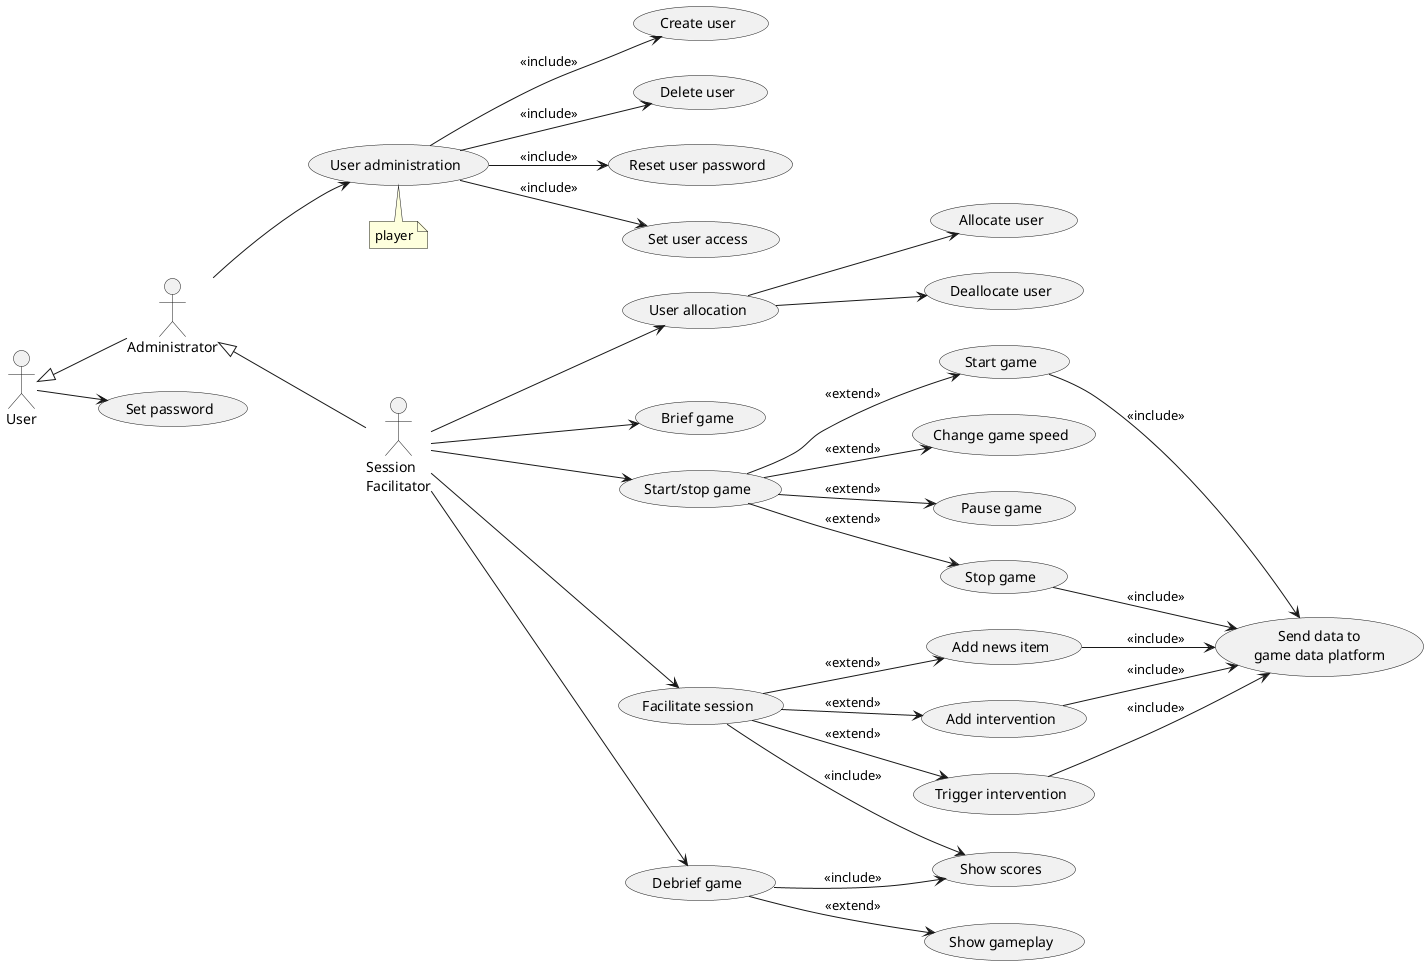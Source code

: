 @startuml
left to right direction

"Session\nFacilitator" as SF
User <|-- Administrator
Administrator <|-- SF

User --> (Set password)

Administrator --> (User administration)
note bottom
  player
end note

(User administration) --> (Create user) : << include >>
(User administration) --> (Delete user) : << include >>
(User administration) --> (Reset user password) : << include >>
(User administration) --> (Set user access) : << include >>

SF --> (User allocation)
(User allocation) --> (Allocate user)
(User allocation) --> (Deallocate user)

SF --> (Brief game)

SF --> (Start/stop game)
(Start/stop game) --> (Start game) : << extend >>
(Start/stop game) --> (Change game speed) : << extend >>
(Start/stop game) --> (Pause game) : << extend >>
(Start/stop game) --> (Stop game) : << extend >>

SF --> (Facilitate session)
(Facilitate session) --> (Add news item) : << extend >>
(Facilitate session) --> (Add intervention) : << extend >>
(Facilitate session) --> (Trigger intervention) : << extend >>
(Facilitate session) --> (Show scores) : << include >>

(Start game) --> (Send data to\ngame data platform) : << include >>
(Add news item) --> (Send data to\ngame data platform) : << include >>
(Add intervention) --> (Send data to\ngame data platform) : << include >>
(Trigger intervention) --> (Send data to\ngame data platform) : << include >>
(Stop game) --> (Send data to\ngame data platform) : << include >>

SF --> (Debrief game)
(Debrief game) --> (Show scores) : << include >>
(Debrief game) --> (Show gameplay) : << extend >>

@enduml
